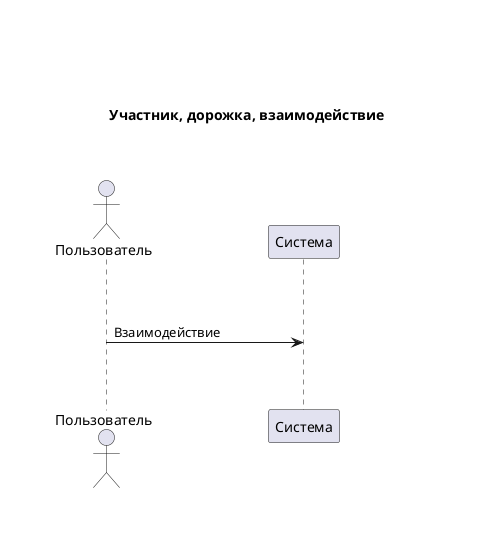 @startuml Участник, дорожка, взаимодействие

title Участник, дорожка, взаимодействие

<style>
document {
  Margin 50
}
</style>

skinparam ParticipantPadding 100

'__ АКТОРЫ __
actor "Пользователь" as User
participant "Система" as System

||50||

User -> System: Взаимодействие

||50||



@enduml